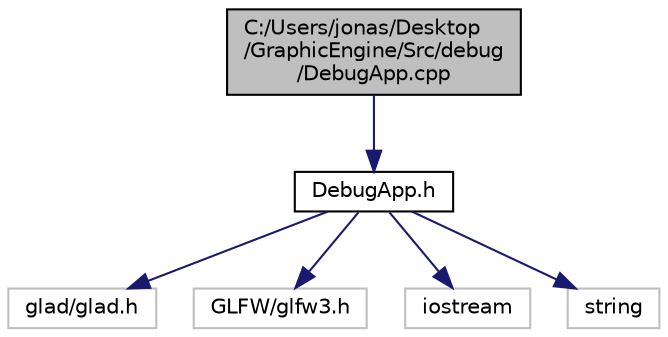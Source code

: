digraph "C:/Users/jonas/Desktop/GraphicEngine/Src/debug/DebugApp.cpp"
{
 // INTERACTIVE_SVG=YES
 // LATEX_PDF_SIZE
  bgcolor="transparent";
  edge [fontname="Helvetica",fontsize="10",labelfontname="Helvetica",labelfontsize="10"];
  node [fontname="Helvetica",fontsize="10",shape=record];
  Node1 [label="C:/Users/jonas/Desktop\l/GraphicEngine/Src/debug\l/DebugApp.cpp",height=0.2,width=0.4,color="black", fillcolor="grey75", style="filled", fontcolor="black",tooltip=" "];
  Node1 -> Node2 [color="midnightblue",fontsize="10",style="solid"];
  Node2 [label="DebugApp.h",height=0.2,width=0.4,color="black",URL="$dc/d40/_debug_app_8h.html",tooltip=" "];
  Node2 -> Node3 [color="midnightblue",fontsize="10",style="solid"];
  Node3 [label="glad/glad.h",height=0.2,width=0.4,color="grey75",tooltip=" "];
  Node2 -> Node4 [color="midnightblue",fontsize="10",style="solid"];
  Node4 [label="GLFW/glfw3.h",height=0.2,width=0.4,color="grey75",tooltip=" "];
  Node2 -> Node5 [color="midnightblue",fontsize="10",style="solid"];
  Node5 [label="iostream",height=0.2,width=0.4,color="grey75",tooltip=" "];
  Node2 -> Node6 [color="midnightblue",fontsize="10",style="solid"];
  Node6 [label="string",height=0.2,width=0.4,color="grey75",tooltip=" "];
}
